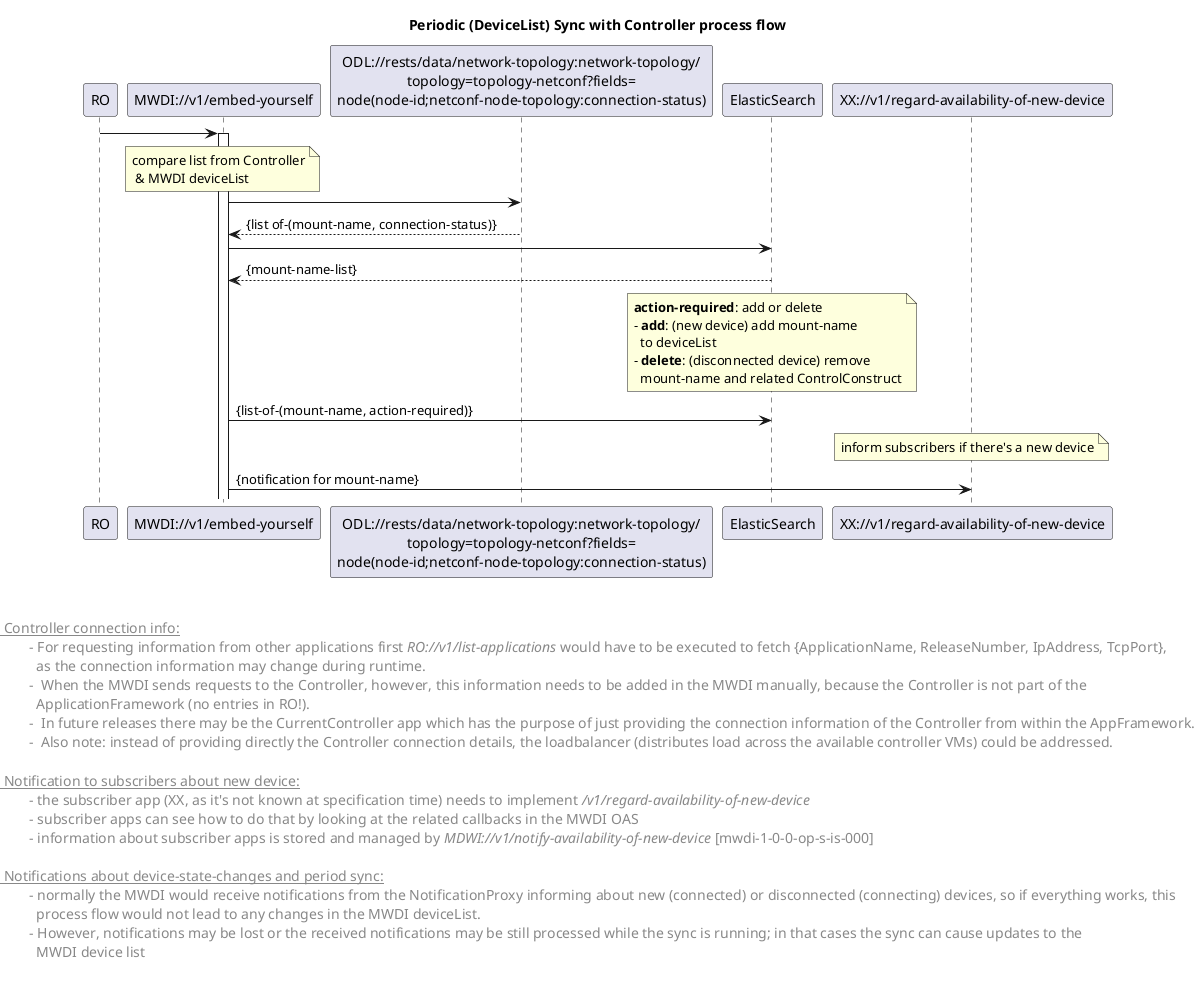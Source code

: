 @startuml
skinparam responseMessageBelowArrow true
skinparam guillemet [ ]
skinparam participant {
  StereotypeFontSize 12  
}
hide stereotype

title  Periodic (DeviceList) Sync with Controller process flow


'participants
participant "RO" as ro
participant "MWDI://v1/embed-yourself" as mwdi <<mwdi-1-0-0-op-s-bm-001>>
participant "ODL://rests/data/network-topology:network-topology/\ntopology=topology-netconf?fields=\nnode(node-id;netconf-node-topology:connection-status)" as odlConnectionStatus <<mwdi-1-0-0-op-c-is-c-4-0-2-010>>
participant "ElasticSearch" as es <<mwdi-1-0-0-es-c-es-1-0-0-000>>
participant "XX://v1/regard-availability-of-new-device" as notificationToXX <<mwdi-1-0-0-op-c-is-xx-1-0-0-000>>


ro -> mwdi
activate mwdi

'get deviceList from Controller
note over mwdi: compare list from Controller\n & MWDI deviceList
mwdi -> odlConnectionStatus
odlConnectionStatus --> mwdi: {list of-(mount-name, connection-status)}

'get MWDI deviceList from ElasticSearch 
mwdi -> es
es --> mwdi: {mount-name-list}

'diff both lists and process devices accordingly
note over es
 <b>action-required</b>: add or delete
 - <b>add</b>: (new device) add mount-name 
   to deviceList
 - <b>delete</b>: (disconnected device) remove 
   mount-name and related ControlConstruct
end note 


mwdi -> es: {list-of-(mount-name, action-required)}

'inform subscribers about new device
note over notificationToXX: inform subscribers if there's a new device
mwdi -> notificationToXX: {notification for mount-name}



left footer 


<u> Controller connection info:</u>
\t- For requesting information from other applications first <i>RO://v1/list-applications</i> would have to be executed to fetch {ApplicationName, ReleaseNumber, IpAddress, TcpPort}, 
\t  as the connection information may change during runtime.
\t-  When the MWDI sends requests to the Controller, however, this information needs to be added in the MWDI manually, because the Controller is not part of the 
\t  ApplicationFramework (no entries in RO!). 
\t-  In future releases there may be the CurrentController app which has the purpose of just providing the connection information of the Controller from within the AppFramework.
\t-  Also note: instead of providing directly the Controller connection details, the loadbalancer (distributes load across the available controller VMs) could be addressed.

<u> Notification to subscribers about new device:</u>
\t- the subscriber app (XX, as it's not known at specification time) needs to implement <i>/v1/regard-availability-of-new-device</i>
\t- subscriber apps can see how to do that by looking at the related callbacks in the MWDI OAS 
\t- information about subscriber apps is stored and managed by <i>MDWI://v1/notify-availability-of-new-device</i> [mwdi-1-0-0-op-s-is-000]

<u> Notifications about device-state-changes and period sync<u>:
\t- normally the MWDI would receive notifications from the NotificationProxy informing about new (connected) or disconnected (connecting) devices, so if everything works, this
\t  process flow would not lead to any changes in the MWDI deviceList.
\t- However, notifications may be lost or the received notifications may be still processed while the sync is running; in that cases the sync can cause updates to the 
\t  MWDI device list 

end footer

<style>
footer {
  HorizontalAlignment left
  FontSize 14
}
</style>

@enduml